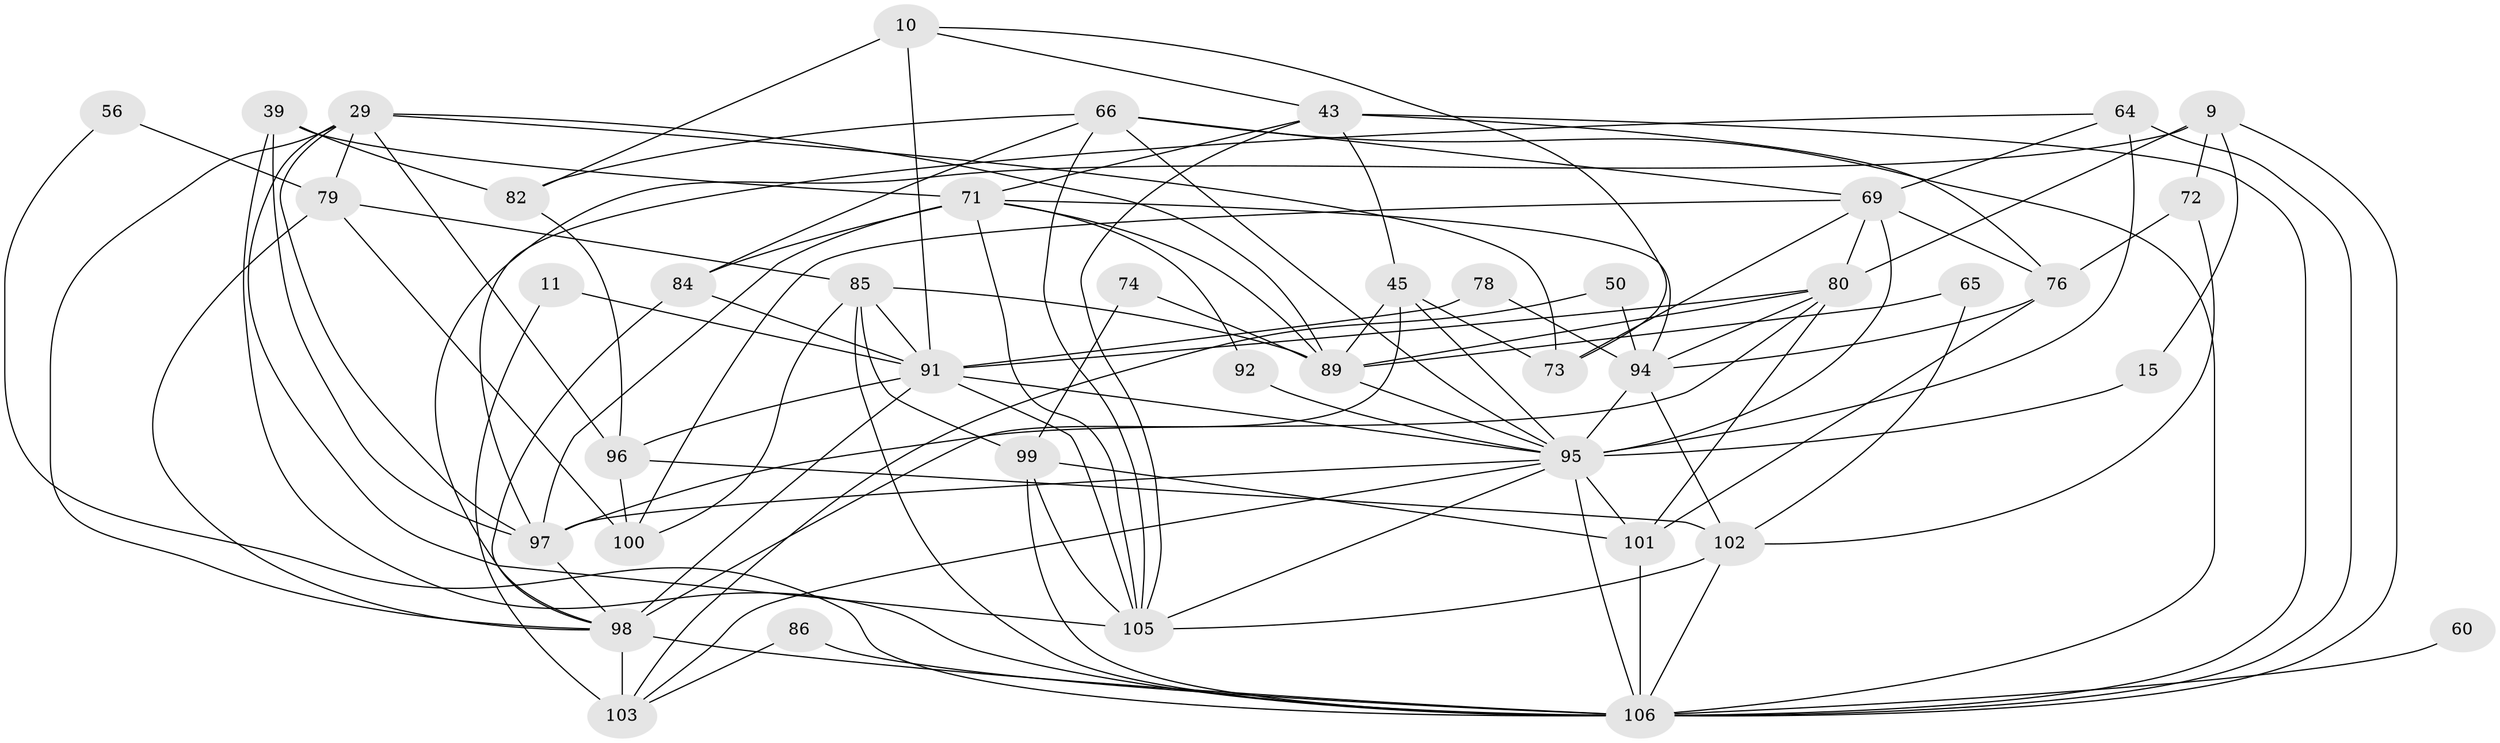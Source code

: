 // original degree distribution, {2: 0.16981132075471697, 3: 0.2641509433962264, 7: 0.02830188679245283, 4: 0.18867924528301888, 5: 0.2641509433962264, 8: 0.02830188679245283, 6: 0.04716981132075472, 9: 0.009433962264150943}
// Generated by graph-tools (version 1.1) at 2025/55/03/04/25 21:55:23]
// undirected, 42 vertices, 110 edges
graph export_dot {
graph [start="1"]
  node [color=gray90,style=filled];
  9;
  10;
  11;
  15;
  29 [super="+12"];
  39;
  43 [super="+35+24"];
  45 [super="+17"];
  50;
  56;
  60;
  64 [super="+18"];
  65;
  66 [super="+28"];
  69 [super="+27+59+67"];
  71 [super="+32+26"];
  72 [super="+62"];
  73;
  74;
  76 [super="+41"];
  78;
  79 [super="+47"];
  80 [super="+52"];
  82 [super="+37"];
  84 [super="+63"];
  85 [super="+31"];
  86;
  89 [super="+5"];
  91 [super="+90"];
  92;
  94 [super="+58+48"];
  95 [super="+70"];
  96 [super="+54"];
  97 [super="+30+38+61"];
  98 [super="+3+49+88+77"];
  99;
  100;
  101 [super="+36+83"];
  102 [super="+57"];
  103 [super="+81"];
  105 [super="+104+93"];
  106 [super="+46+55+87"];
  9 -- 15;
  9 -- 72 [weight=2];
  9 -- 80;
  9 -- 98;
  9 -- 106 [weight=2];
  10 -- 73;
  10 -- 43;
  10 -- 82 [weight=2];
  10 -- 91;
  11 -- 91;
  11 -- 103;
  15 -- 95;
  29 -- 89;
  29 -- 105 [weight=2];
  29 -- 96 [weight=2];
  29 -- 73;
  29 -- 79;
  29 -- 98;
  29 -- 97;
  39 -- 82 [weight=2];
  39 -- 71;
  39 -- 97;
  39 -- 106;
  43 -- 45 [weight=2];
  43 -- 105 [weight=2];
  43 -- 71;
  43 -- 76;
  43 -- 106;
  45 -- 73;
  45 -- 89 [weight=2];
  45 -- 98 [weight=4];
  45 -- 95;
  50 -- 103;
  50 -- 94;
  56 -- 79;
  56 -- 106;
  60 -- 106 [weight=2];
  64 -- 95;
  64 -- 97;
  64 -- 106 [weight=3];
  64 -- 69;
  65 -- 89;
  65 -- 102;
  66 -- 82 [weight=2];
  66 -- 84 [weight=2];
  66 -- 105;
  66 -- 69;
  66 -- 106 [weight=3];
  66 -- 95;
  69 -- 73;
  69 -- 95 [weight=2];
  69 -- 100;
  69 -- 76;
  69 -- 80;
  71 -- 105 [weight=3];
  71 -- 89 [weight=2];
  71 -- 84;
  71 -- 92;
  71 -- 94 [weight=2];
  71 -- 97;
  72 -- 102;
  72 -- 76;
  74 -- 99;
  74 -- 89;
  76 -- 94;
  76 -- 101;
  78 -- 91;
  78 -- 94;
  79 -- 100 [weight=2];
  79 -- 98;
  79 -- 85;
  80 -- 94;
  80 -- 101;
  80 -- 97;
  80 -- 89;
  80 -- 91;
  82 -- 96;
  84 -- 91;
  84 -- 98;
  85 -- 100;
  85 -- 89;
  85 -- 99;
  85 -- 91;
  85 -- 106 [weight=3];
  86 -- 103;
  86 -- 106 [weight=2];
  89 -- 95;
  91 -- 105 [weight=3];
  91 -- 96;
  91 -- 98;
  91 -- 95;
  92 -- 95;
  94 -- 102;
  94 -- 95 [weight=2];
  95 -- 106 [weight=2];
  95 -- 101;
  95 -- 103;
  95 -- 105;
  95 -- 97;
  96 -- 100;
  96 -- 102 [weight=2];
  97 -- 98;
  98 -- 103 [weight=3];
  98 -- 106 [weight=2];
  99 -- 101;
  99 -- 105 [weight=2];
  99 -- 106;
  101 -- 106 [weight=2];
  102 -- 106;
  102 -- 105;
}
